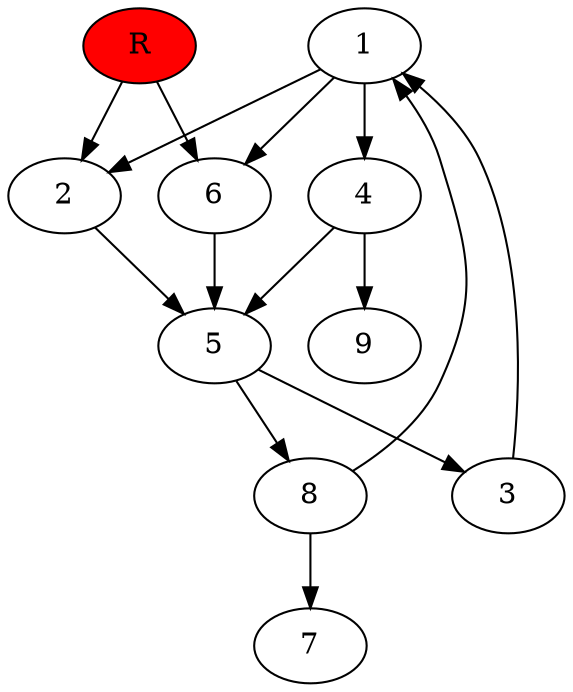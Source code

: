 digraph prb6269 {
	1
	2
	3
	4
	5
	6
	7
	8
	R [fillcolor="#ff0000" style=filled]
	1 -> 2
	1 -> 4
	1 -> 6
	2 -> 5
	3 -> 1
	4 -> 5
	4 -> 9
	5 -> 3
	5 -> 8
	6 -> 5
	8 -> 1
	8 -> 7
	R -> 2
	R -> 6
}
